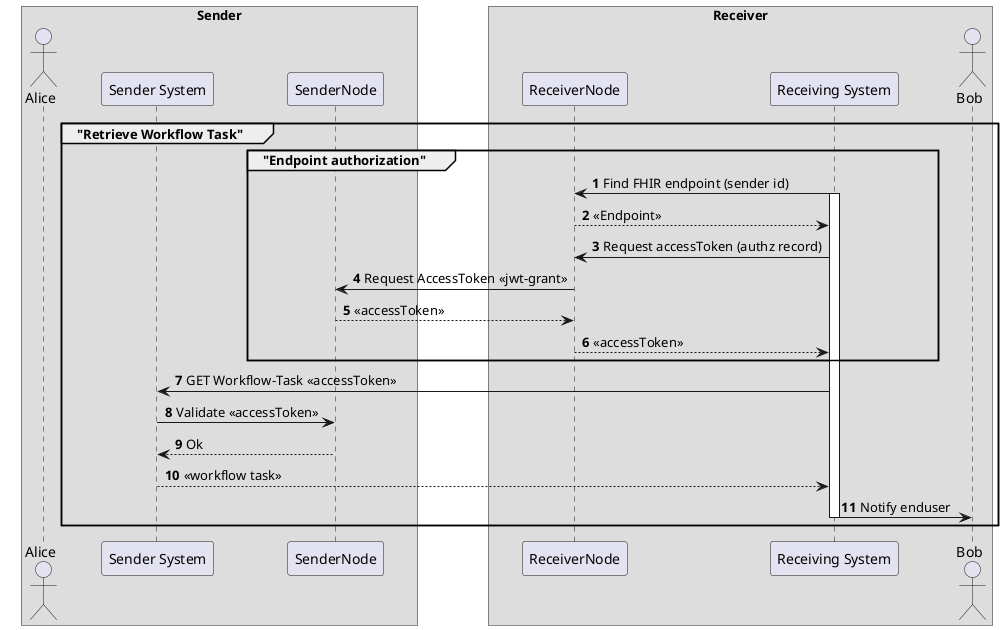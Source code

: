 @startuml
autonumber
skinparam ParticipantPadding 30
skinparam BoxPadding 20

Box Sender
  actor Alice
  participant "Sender System" as Sender
  participant SenderNode
end box
Box Receiver
  participant ReceiverNode
  participant "Receiving System" as Receiver
  actor Bob
end box

group "Retrieve Workflow Task"
  group "Endpoint authorization"
    Receiver -> ReceiverNode: Find FHIR endpoint (sender id)
    activate Receiver
    ReceiverNode --> Receiver: <<Endpoint>>
    Receiver -> ReceiverNode: Request accessToken (authz record)
    ReceiverNode -> SenderNode: Request AccessToken <<jwt-grant>>
    SenderNode --> ReceiverNode: <<accessToken>>
    ReceiverNode --> Receiver: <<accessToken>>
  end
  Receiver -> Sender: GET Workflow-Task <<accessToken>>
  Sender -> SenderNode: Validate <<accessToken>>
  SenderNode --> Sender: Ok
  Sender --> Receiver: <<workflow task>>
  Receiver -> Bob: Notify enduser
  deactivate Receiver
end
@enduml
